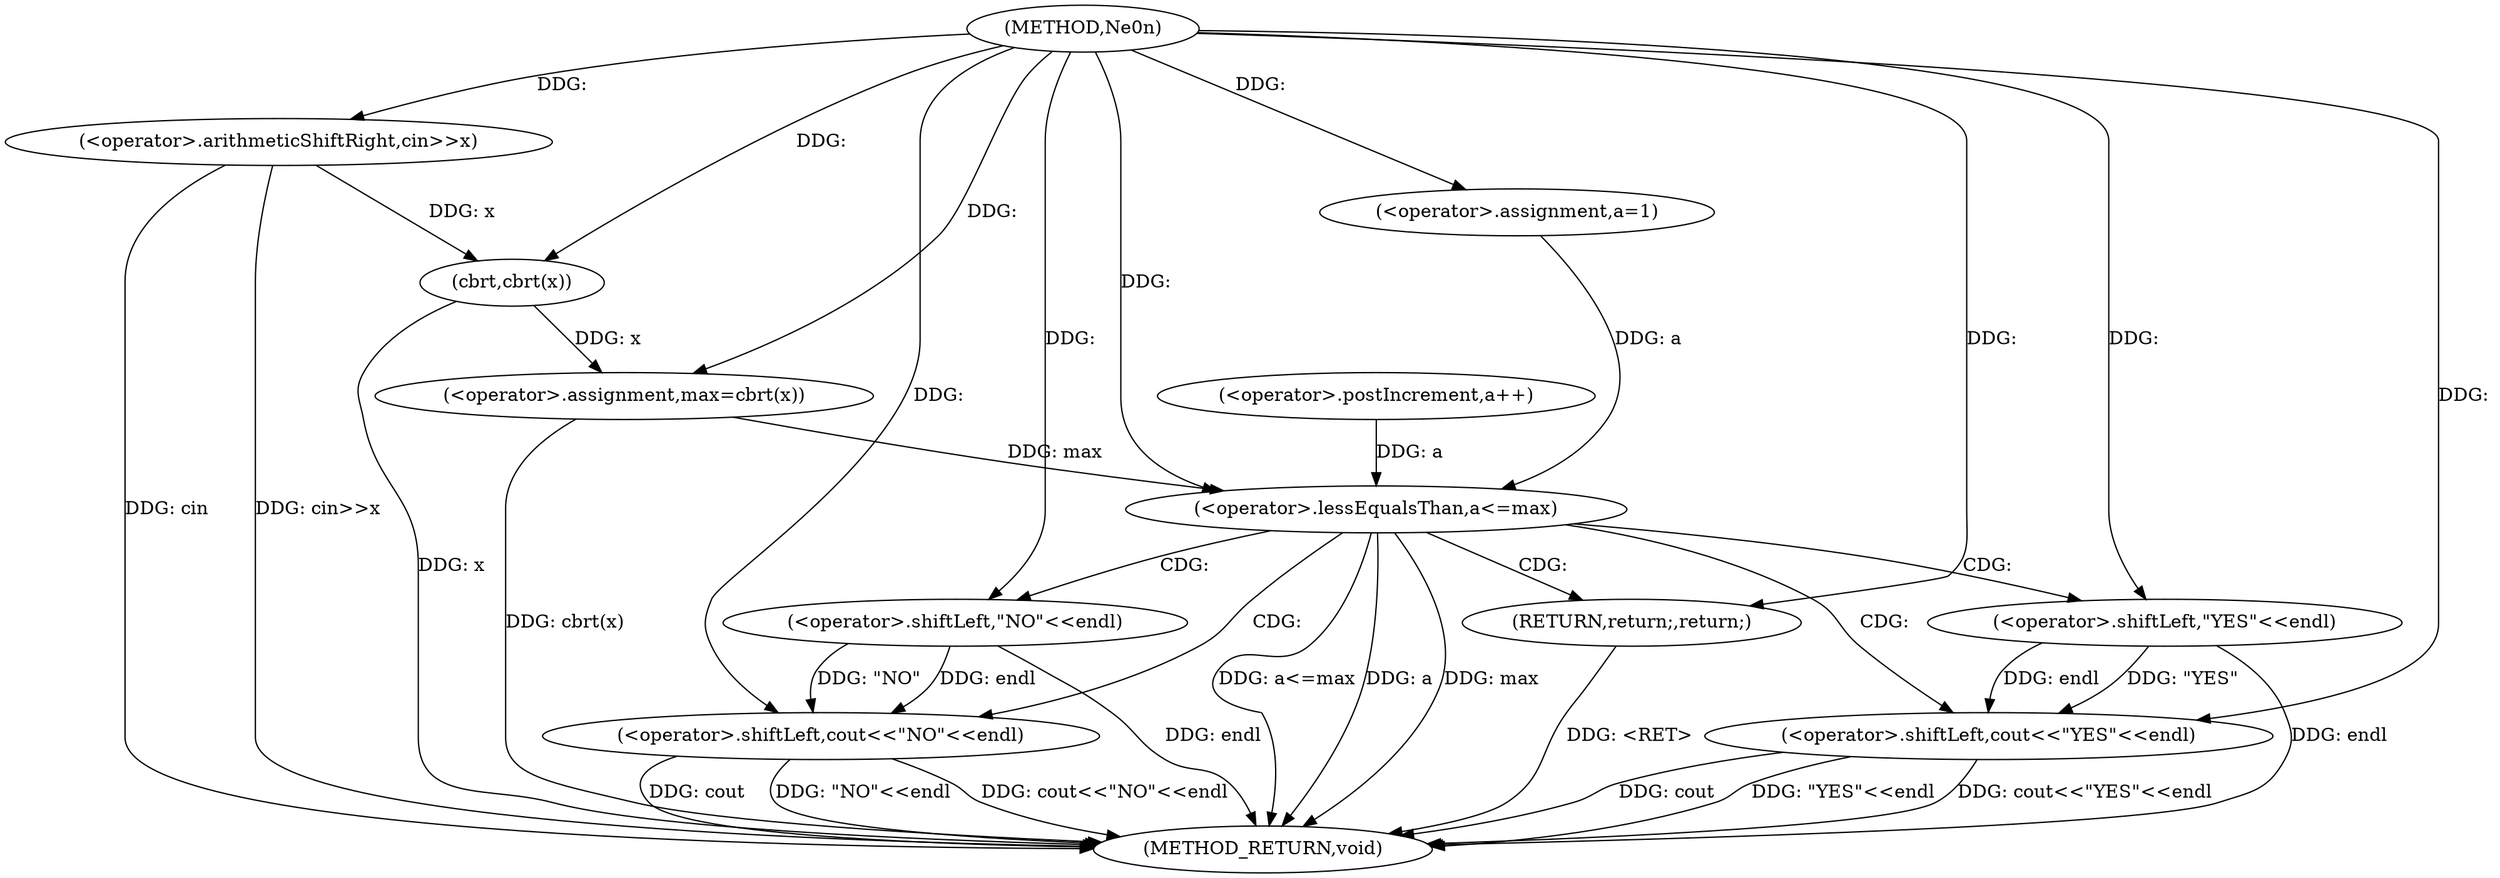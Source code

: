digraph "Ne0n" {  
"1000117" [label = "(METHOD,Ne0n)" ]
"1000151" [label = "(METHOD_RETURN,void)" ]
"1000120" [label = "(<operator>.arithmeticShiftRight,cin>>x)" ]
"1000124" [label = "(<operator>.assignment,max=cbrt(x))" ]
"1000146" [label = "(<operator>.shiftLeft,cout<<\"NO\"<<endl)" ]
"1000130" [label = "(<operator>.assignment,a=1)" ]
"1000133" [label = "(<operator>.lessEqualsThan,a<=max)" ]
"1000126" [label = "(cbrt,cbrt(x))" ]
"1000136" [label = "(<operator>.postIncrement,a++)" ]
"1000148" [label = "(<operator>.shiftLeft,\"NO\"<<endl)" ]
"1000140" [label = "(<operator>.shiftLeft,cout<<\"YES\"<<endl)" ]
"1000145" [label = "(RETURN,return;,return;)" ]
"1000142" [label = "(<operator>.shiftLeft,\"YES\"<<endl)" ]
  "1000145" -> "1000151"  [ label = "DDG: <RET>"] 
  "1000120" -> "1000151"  [ label = "DDG: cin>>x"] 
  "1000126" -> "1000151"  [ label = "DDG: x"] 
  "1000124" -> "1000151"  [ label = "DDG: cbrt(x)"] 
  "1000133" -> "1000151"  [ label = "DDG: a"] 
  "1000133" -> "1000151"  [ label = "DDG: max"] 
  "1000133" -> "1000151"  [ label = "DDG: a<=max"] 
  "1000146" -> "1000151"  [ label = "DDG: cout"] 
  "1000148" -> "1000151"  [ label = "DDG: endl"] 
  "1000146" -> "1000151"  [ label = "DDG: \"NO\"<<endl"] 
  "1000146" -> "1000151"  [ label = "DDG: cout<<\"NO\"<<endl"] 
  "1000140" -> "1000151"  [ label = "DDG: cout"] 
  "1000142" -> "1000151"  [ label = "DDG: endl"] 
  "1000140" -> "1000151"  [ label = "DDG: \"YES\"<<endl"] 
  "1000140" -> "1000151"  [ label = "DDG: cout<<\"YES\"<<endl"] 
  "1000120" -> "1000151"  [ label = "DDG: cin"] 
  "1000126" -> "1000124"  [ label = "DDG: x"] 
  "1000117" -> "1000120"  [ label = "DDG: "] 
  "1000117" -> "1000124"  [ label = "DDG: "] 
  "1000117" -> "1000130"  [ label = "DDG: "] 
  "1000117" -> "1000146"  [ label = "DDG: "] 
  "1000148" -> "1000146"  [ label = "DDG: endl"] 
  "1000148" -> "1000146"  [ label = "DDG: \"NO\""] 
  "1000120" -> "1000126"  [ label = "DDG: x"] 
  "1000117" -> "1000126"  [ label = "DDG: "] 
  "1000130" -> "1000133"  [ label = "DDG: a"] 
  "1000136" -> "1000133"  [ label = "DDG: a"] 
  "1000117" -> "1000133"  [ label = "DDG: "] 
  "1000124" -> "1000133"  [ label = "DDG: max"] 
  "1000117" -> "1000148"  [ label = "DDG: "] 
  "1000117" -> "1000145"  [ label = "DDG: "] 
  "1000117" -> "1000140"  [ label = "DDG: "] 
  "1000142" -> "1000140"  [ label = "DDG: \"YES\""] 
  "1000142" -> "1000140"  [ label = "DDG: endl"] 
  "1000117" -> "1000142"  [ label = "DDG: "] 
  "1000133" -> "1000142"  [ label = "CDG: "] 
  "1000133" -> "1000148"  [ label = "CDG: "] 
  "1000133" -> "1000146"  [ label = "CDG: "] 
  "1000133" -> "1000145"  [ label = "CDG: "] 
  "1000133" -> "1000140"  [ label = "CDG: "] 
}
